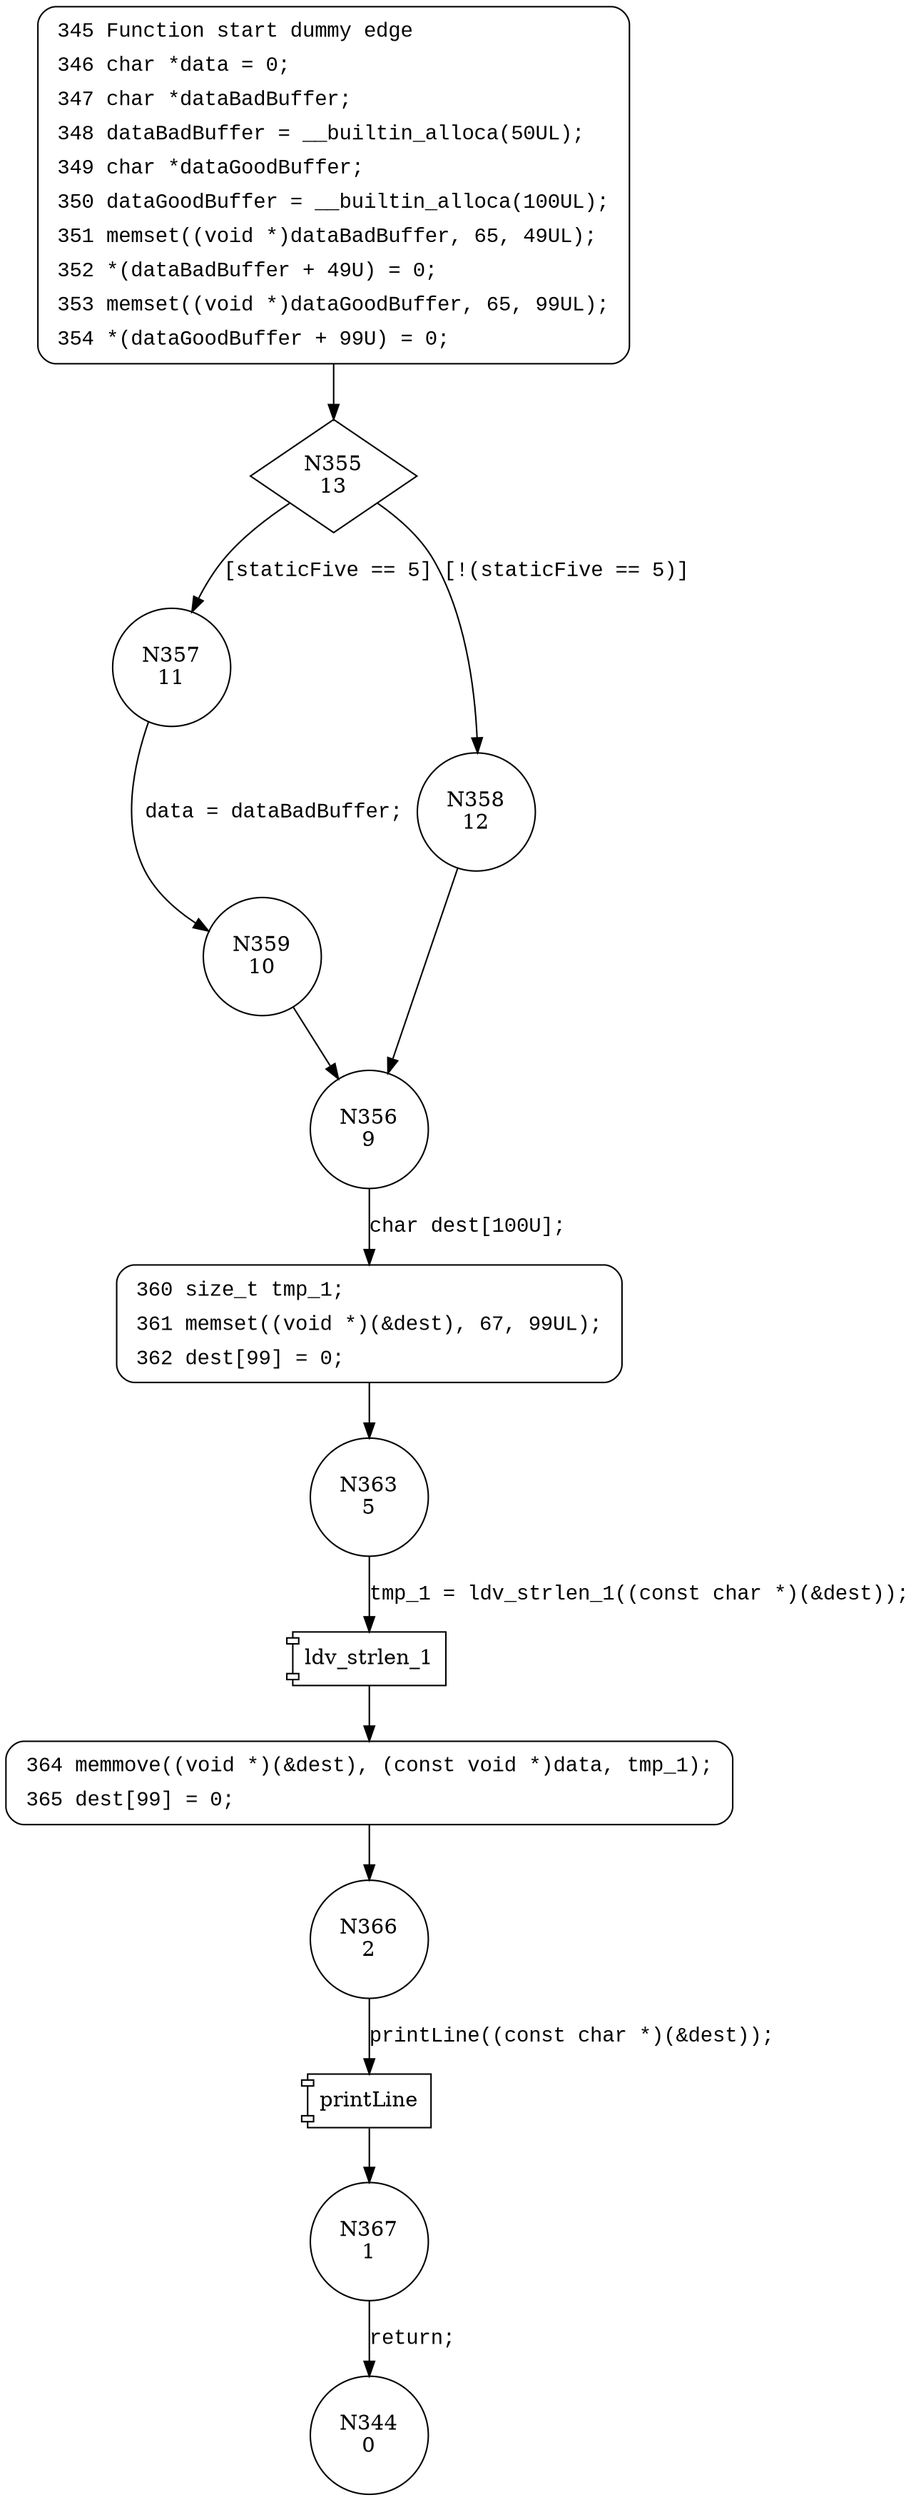 digraph CWE126_Buffer_Overread__char_alloca_memmove_07_bad {
355 [shape="diamond" label="N355\n13"]
357 [shape="circle" label="N357\n11"]
358 [shape="circle" label="N358\n12"]
356 [shape="circle" label="N356\n9"]
360 [shape="circle" label="N360\n8"]
363 [shape="circle" label="N363\n5"]
364 [shape="circle" label="N364\n4"]
366 [shape="circle" label="N366\n2"]
367 [shape="circle" label="N367\n1"]
359 [shape="circle" label="N359\n10"]
344 [shape="circle" label="N344\n0"]
345 [style="filled,bold" penwidth="1" fillcolor="white" fontname="Courier New" shape="Mrecord" label=<<table border="0" cellborder="0" cellpadding="3" bgcolor="white"><tr><td align="right">345</td><td align="left">Function start dummy edge</td></tr><tr><td align="right">346</td><td align="left">char *data = 0;</td></tr><tr><td align="right">347</td><td align="left">char *dataBadBuffer;</td></tr><tr><td align="right">348</td><td align="left">dataBadBuffer = __builtin_alloca(50UL);</td></tr><tr><td align="right">349</td><td align="left">char *dataGoodBuffer;</td></tr><tr><td align="right">350</td><td align="left">dataGoodBuffer = __builtin_alloca(100UL);</td></tr><tr><td align="right">351</td><td align="left">memset((void *)dataBadBuffer, 65, 49UL);</td></tr><tr><td align="right">352</td><td align="left">*(dataBadBuffer + 49U) = 0;</td></tr><tr><td align="right">353</td><td align="left">memset((void *)dataGoodBuffer, 65, 99UL);</td></tr><tr><td align="right">354</td><td align="left">*(dataGoodBuffer + 99U) = 0;</td></tr></table>>]
345 -> 355[label=""]
360 [style="filled,bold" penwidth="1" fillcolor="white" fontname="Courier New" shape="Mrecord" label=<<table border="0" cellborder="0" cellpadding="3" bgcolor="white"><tr><td align="right">360</td><td align="left">size_t tmp_1;</td></tr><tr><td align="right">361</td><td align="left">memset((void *)(&amp;dest), 67, 99UL);</td></tr><tr><td align="right">362</td><td align="left">dest[99] = 0;</td></tr></table>>]
360 -> 363[label=""]
364 [style="filled,bold" penwidth="1" fillcolor="white" fontname="Courier New" shape="Mrecord" label=<<table border="0" cellborder="0" cellpadding="3" bgcolor="white"><tr><td align="right">364</td><td align="left">memmove((void *)(&amp;dest), (const void *)data, tmp_1);</td></tr><tr><td align="right">365</td><td align="left">dest[99] = 0;</td></tr></table>>]
364 -> 366[label=""]
355 -> 357 [label="[staticFive == 5]" fontname="Courier New"]
355 -> 358 [label="[!(staticFive == 5)]" fontname="Courier New"]
356 -> 360 [label="char dest[100U];" fontname="Courier New"]
100010 [shape="component" label="ldv_strlen_1"]
363 -> 100010 [label="tmp_1 = ldv_strlen_1((const char *)(&dest));" fontname="Courier New"]
100010 -> 364 [label="" fontname="Courier New"]
100011 [shape="component" label="printLine"]
366 -> 100011 [label="printLine((const char *)(&dest));" fontname="Courier New"]
100011 -> 367 [label="" fontname="Courier New"]
357 -> 359 [label="data = dataBadBuffer;" fontname="Courier New"]
358 -> 356 [label="" fontname="Courier New"]
367 -> 344 [label="return;" fontname="Courier New"]
359 -> 356 [label="" fontname="Courier New"]
}